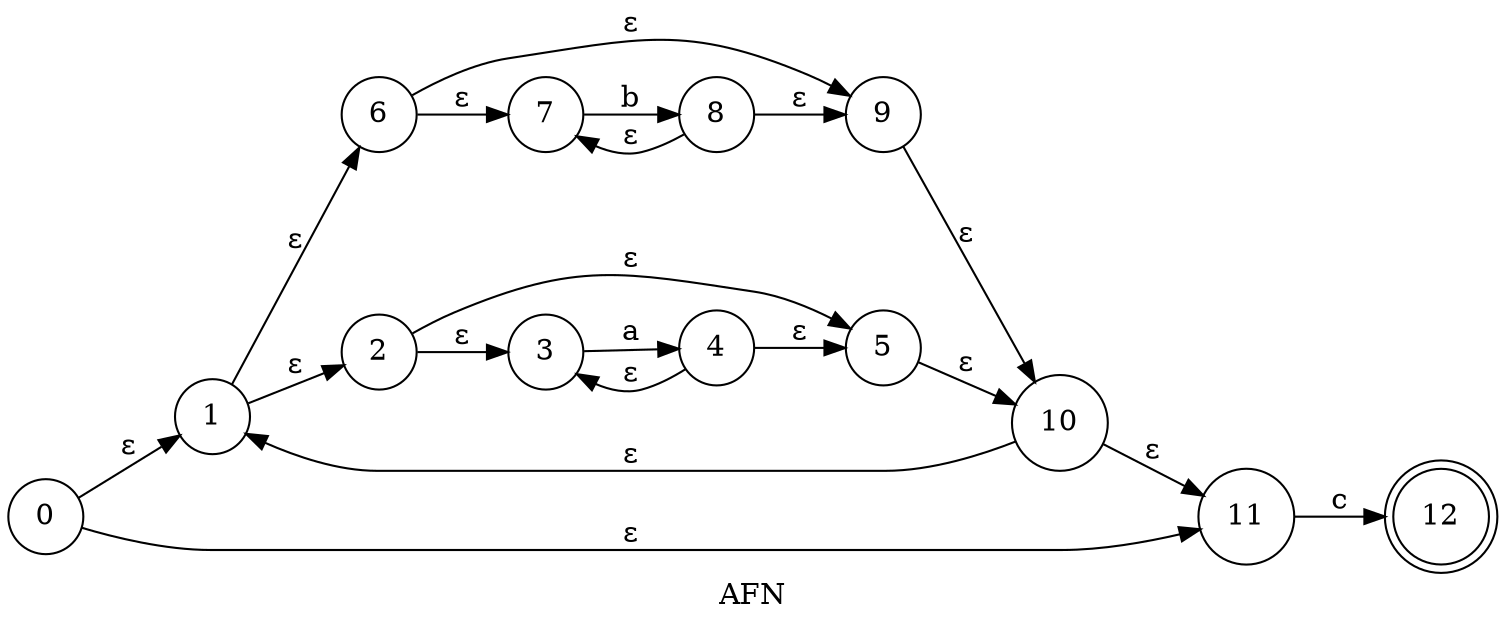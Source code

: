 // AFN
digraph {
	rankdir=LR
	label=AFN
	3124214212080 [label=0 shape=circle]
	3124216309808 [label=1 shape=circle]
	3124216309424 [label=6 shape=circle]
	3124216309952 [label=9 shape=circle]
	3124216309904 [label=10 shape=circle]
	3124216309904 -> 3124216309808 [label="ε"]
	3124216310384 [label=11 shape=circle]
	3124216309856 [label=12 shape=doublecircle]
	3124216310384 -> 3124216309856 [label=c]
	3124216309904 -> 3124216310384 [label="ε"]
	3124216309952 -> 3124216309904 [label="ε"]
	3124216309424 -> 3124216309952 [label="ε"]
	3124216309376 [label=7 shape=circle]
	3124216310096 [label=8 shape=circle]
	3124216310096 -> 3124216309952 [label="ε"]
	3124216310096 -> 3124216309376 [label="ε"]
	3124216309376 -> 3124216310096 [label=b]
	3124216309424 -> 3124216309376 [label="ε"]
	3124216309808 -> 3124216309424 [label="ε"]
	3124216310288 [label=2 shape=circle]
	3124216309088 [label=5 shape=circle]
	3124216309088 -> 3124216309904 [label="ε"]
	3124216310288 -> 3124216309088 [label="ε"]
	3124216309280 [label=3 shape=circle]
	3124216309184 [label=4 shape=circle]
	3124216309184 -> 3124216309088 [label="ε"]
	3124216309184 -> 3124216309280 [label="ε"]
	3124216309280 -> 3124216309184 [label=a]
	3124216310288 -> 3124216309280 [label="ε"]
	3124216309808 -> 3124216310288 [label="ε"]
	3124214212080 -> 3124216309808 [label="ε"]
	3124214212080 -> 3124216310384 [label="ε"]
}

